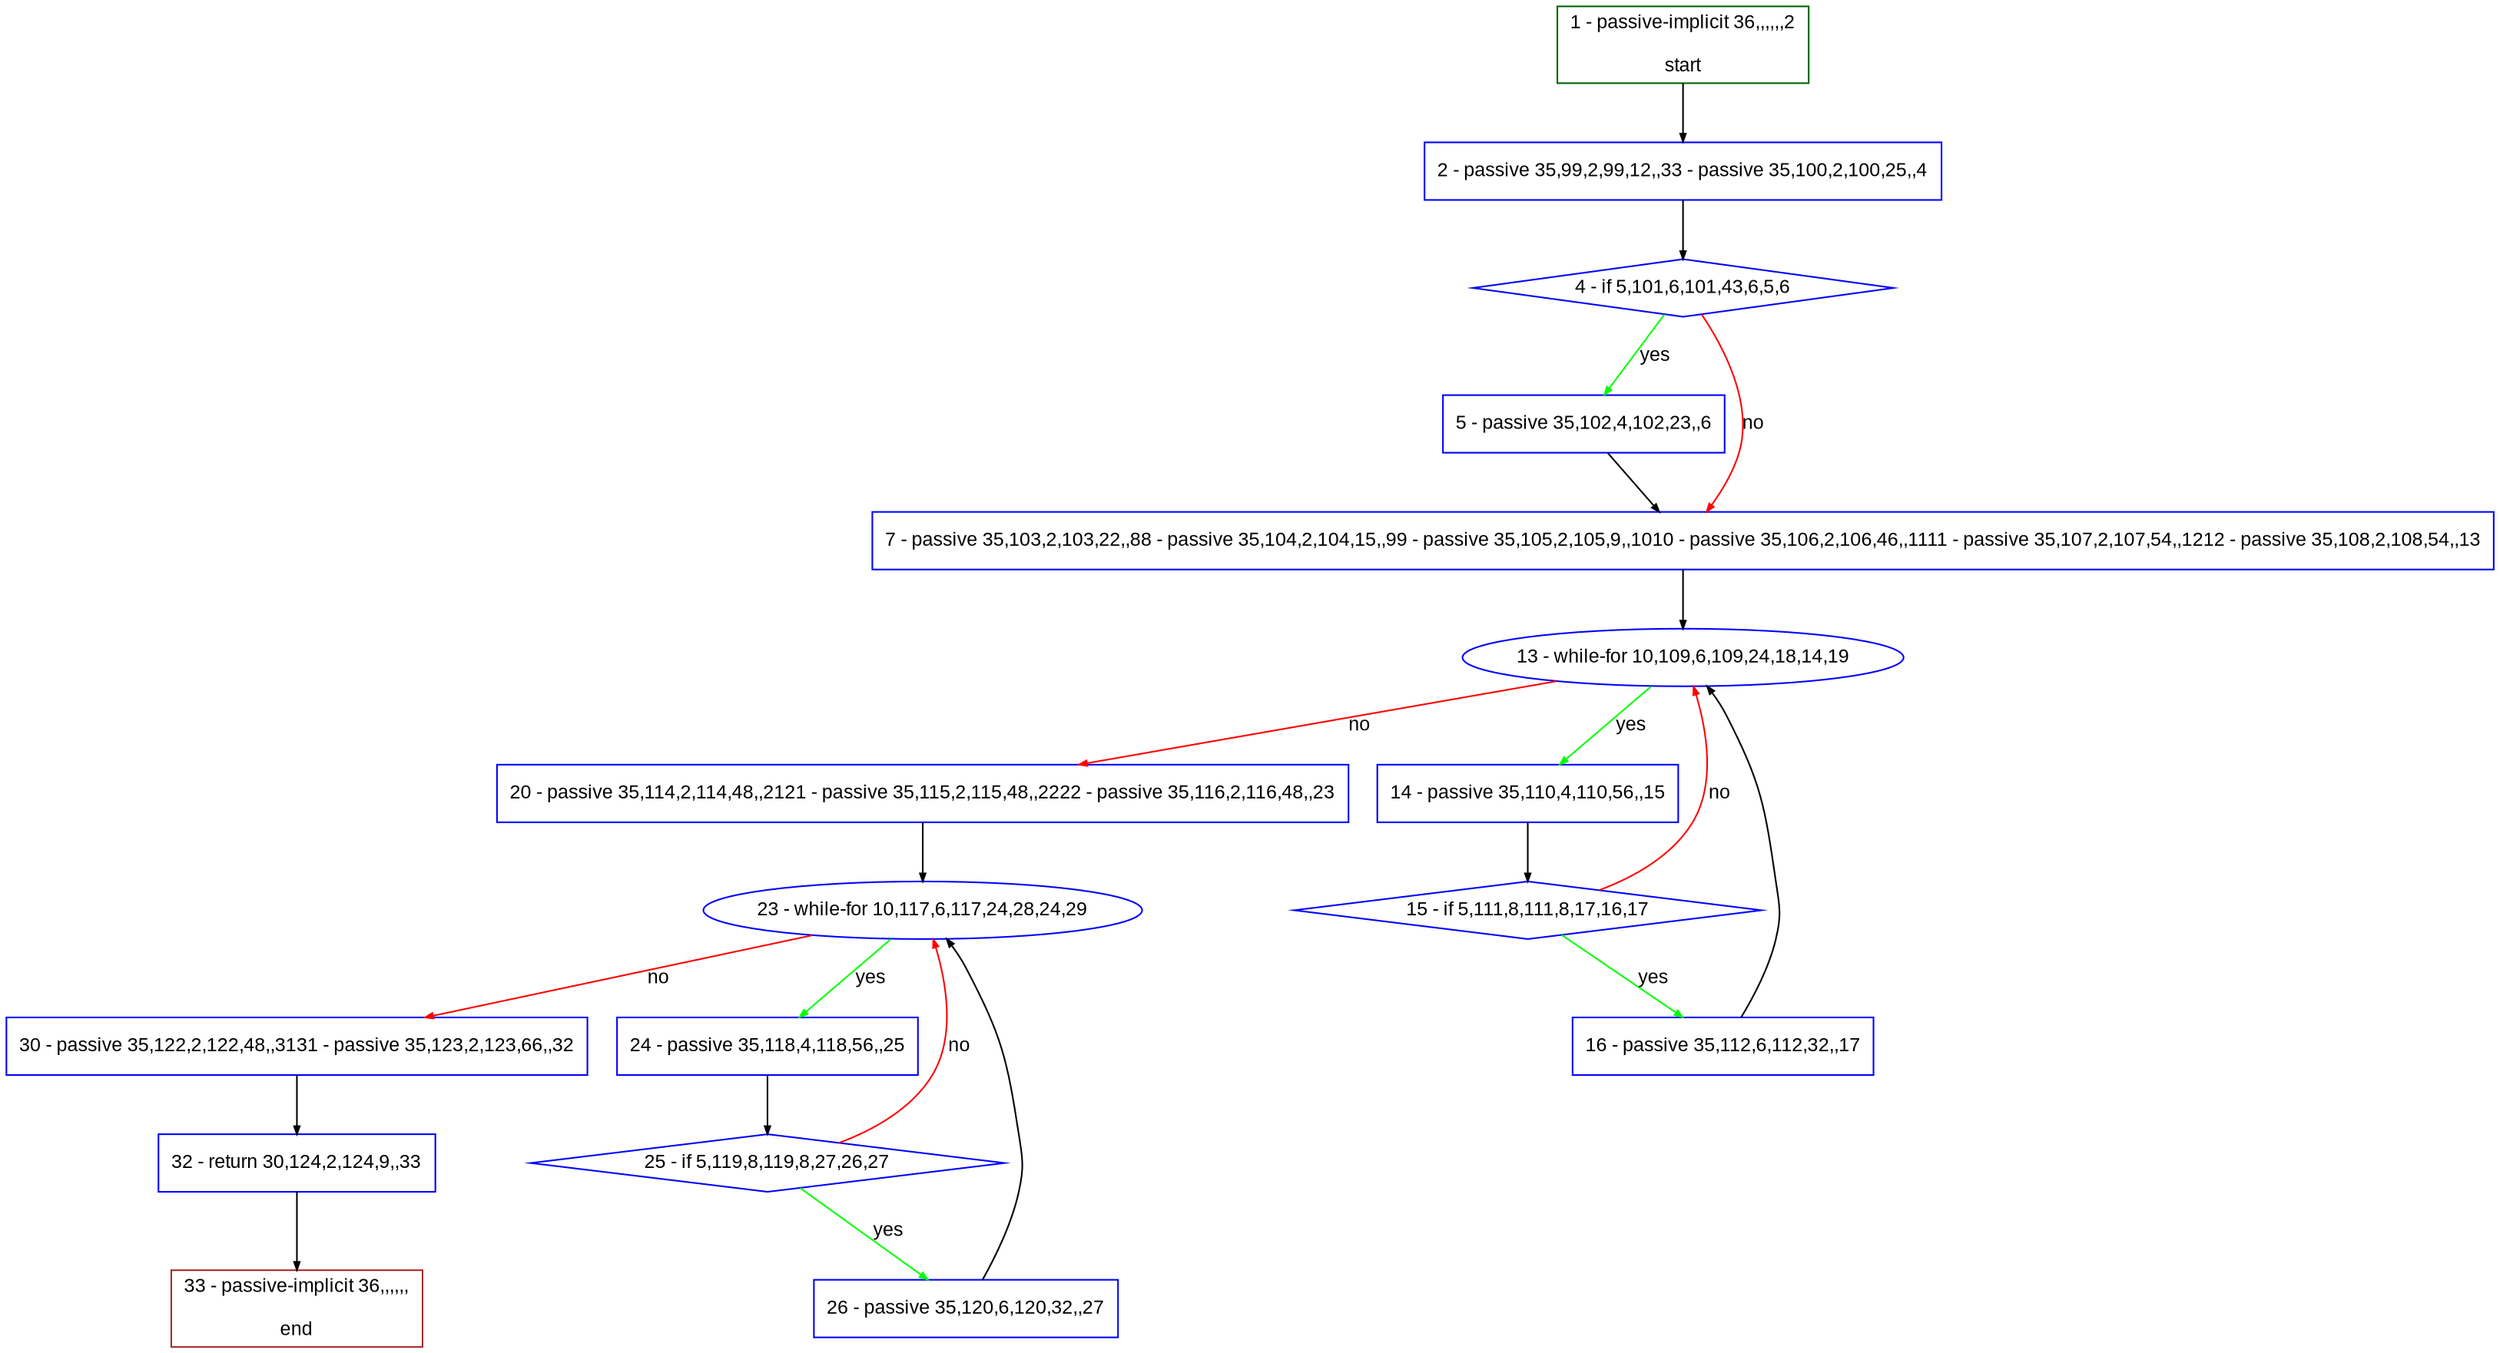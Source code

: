 digraph "" {
  graph [pack="true", label="", fontsize="12", packmode="clust", fontname="Arial", fillcolor="#FFFFCC", bgcolor="white", style="rounded,filled", compound="true"];
  node [node_initialized="no", label="", color="grey", fontsize="12", fillcolor="white", fontname="Arial", style="filled", shape="rectangle", compound="true", fixedsize="false"];
  edge [fontcolor="black", arrowhead="normal", arrowtail="none", arrowsize="0.5", ltail="", label="", color="black", fontsize="12", lhead="", fontname="Arial", dir="forward", compound="true"];
  __N1 [label="2 - passive 35,99,2,99,12,,33 - passive 35,100,2,100,25,,4", color="#0000ff", fillcolor="#ffffff", style="filled", shape="box"];
  __N2 [label="1 - passive-implicit 36,,,,,,2\n\nstart", color="#006400", fillcolor="#ffffff", style="filled", shape="box"];
  __N3 [label="4 - if 5,101,6,101,43,6,5,6", color="#0000ff", fillcolor="#ffffff", style="filled", shape="diamond"];
  __N4 [label="5 - passive 35,102,4,102,23,,6", color="#0000ff", fillcolor="#ffffff", style="filled", shape="box"];
  __N5 [label="7 - passive 35,103,2,103,22,,88 - passive 35,104,2,104,15,,99 - passive 35,105,2,105,9,,1010 - passive 35,106,2,106,46,,1111 - passive 35,107,2,107,54,,1212 - passive 35,108,2,108,54,,13", color="#0000ff", fillcolor="#ffffff", style="filled", shape="box"];
  __N6 [label="13 - while-for 10,109,6,109,24,18,14,19", color="#0000ff", fillcolor="#ffffff", style="filled", shape="oval"];
  __N7 [label="14 - passive 35,110,4,110,56,,15", color="#0000ff", fillcolor="#ffffff", style="filled", shape="box"];
  __N8 [label="20 - passive 35,114,2,114,48,,2121 - passive 35,115,2,115,48,,2222 - passive 35,116,2,116,48,,23", color="#0000ff", fillcolor="#ffffff", style="filled", shape="box"];
  __N9 [label="15 - if 5,111,8,111,8,17,16,17", color="#0000ff", fillcolor="#ffffff", style="filled", shape="diamond"];
  __N10 [label="16 - passive 35,112,6,112,32,,17", color="#0000ff", fillcolor="#ffffff", style="filled", shape="box"];
  __N11 [label="23 - while-for 10,117,6,117,24,28,24,29", color="#0000ff", fillcolor="#ffffff", style="filled", shape="oval"];
  __N12 [label="24 - passive 35,118,4,118,56,,25", color="#0000ff", fillcolor="#ffffff", style="filled", shape="box"];
  __N13 [label="30 - passive 35,122,2,122,48,,3131 - passive 35,123,2,123,66,,32", color="#0000ff", fillcolor="#ffffff", style="filled", shape="box"];
  __N14 [label="25 - if 5,119,8,119,8,27,26,27", color="#0000ff", fillcolor="#ffffff", style="filled", shape="diamond"];
  __N15 [label="26 - passive 35,120,6,120,32,,27", color="#0000ff", fillcolor="#ffffff", style="filled", shape="box"];
  __N16 [label="32 - return 30,124,2,124,9,,33", color="#0000ff", fillcolor="#ffffff", style="filled", shape="box"];
  __N17 [label="33 - passive-implicit 36,,,,,,\n\nend", color="#a52a2a", fillcolor="#ffffff", style="filled", shape="box"];
  __N2 -> __N1 [arrowhead="normal", arrowtail="none", color="#000000", label="", dir="forward"];
  __N1 -> __N3 [arrowhead="normal", arrowtail="none", color="#000000", label="", dir="forward"];
  __N3 -> __N4 [arrowhead="normal", arrowtail="none", color="#00ff00", label="yes", dir="forward"];
  __N3 -> __N5 [arrowhead="normal", arrowtail="none", color="#ff0000", label="no", dir="forward"];
  __N4 -> __N5 [arrowhead="normal", arrowtail="none", color="#000000", label="", dir="forward"];
  __N5 -> __N6 [arrowhead="normal", arrowtail="none", color="#000000", label="", dir="forward"];
  __N6 -> __N7 [arrowhead="normal", arrowtail="none", color="#00ff00", label="yes", dir="forward"];
  __N6 -> __N8 [arrowhead="normal", arrowtail="none", color="#ff0000", label="no", dir="forward"];
  __N7 -> __N9 [arrowhead="normal", arrowtail="none", color="#000000", label="", dir="forward"];
  __N9 -> __N6 [arrowhead="normal", arrowtail="none", color="#ff0000", label="no", dir="forward"];
  __N9 -> __N10 [arrowhead="normal", arrowtail="none", color="#00ff00", label="yes", dir="forward"];
  __N10 -> __N6 [arrowhead="normal", arrowtail="none", color="#000000", label="", dir="forward"];
  __N8 -> __N11 [arrowhead="normal", arrowtail="none", color="#000000", label="", dir="forward"];
  __N11 -> __N12 [arrowhead="normal", arrowtail="none", color="#00ff00", label="yes", dir="forward"];
  __N11 -> __N13 [arrowhead="normal", arrowtail="none", color="#ff0000", label="no", dir="forward"];
  __N12 -> __N14 [arrowhead="normal", arrowtail="none", color="#000000", label="", dir="forward"];
  __N14 -> __N11 [arrowhead="normal", arrowtail="none", color="#ff0000", label="no", dir="forward"];
  __N14 -> __N15 [arrowhead="normal", arrowtail="none", color="#00ff00", label="yes", dir="forward"];
  __N15 -> __N11 [arrowhead="normal", arrowtail="none", color="#000000", label="", dir="forward"];
  __N13 -> __N16 [arrowhead="normal", arrowtail="none", color="#000000", label="", dir="forward"];
  __N16 -> __N17 [arrowhead="normal", arrowtail="none", color="#000000", label="", dir="forward"];
}
